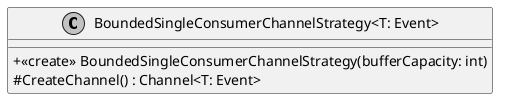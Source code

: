 @startuml
skinparam monochrome true
skinparam classAttributeIconSize 0

!startsub default
class "BoundedSingleConsumerChannelStrategy<T: Event>" {
    + <<create>> BoundedSingleConsumerChannelStrategy(bufferCapacity: int)
    # CreateChannel() : Channel<T: Event>
}
!endsub
@enduml
